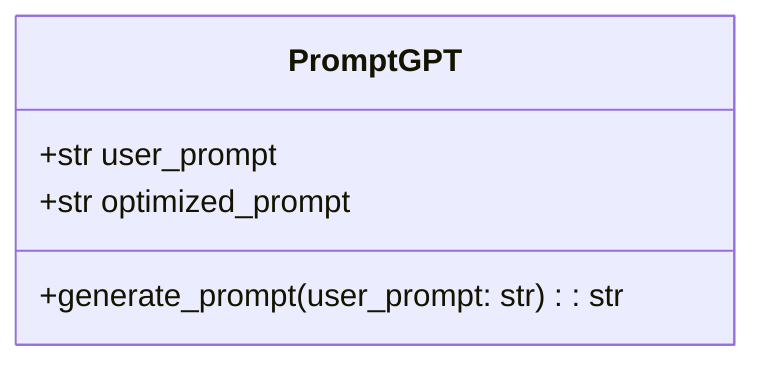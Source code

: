 classDiagram
        class PromptGPT{
            +str user_prompt
            +str optimized_prompt
            +generate_prompt(user_prompt: str): str
        }